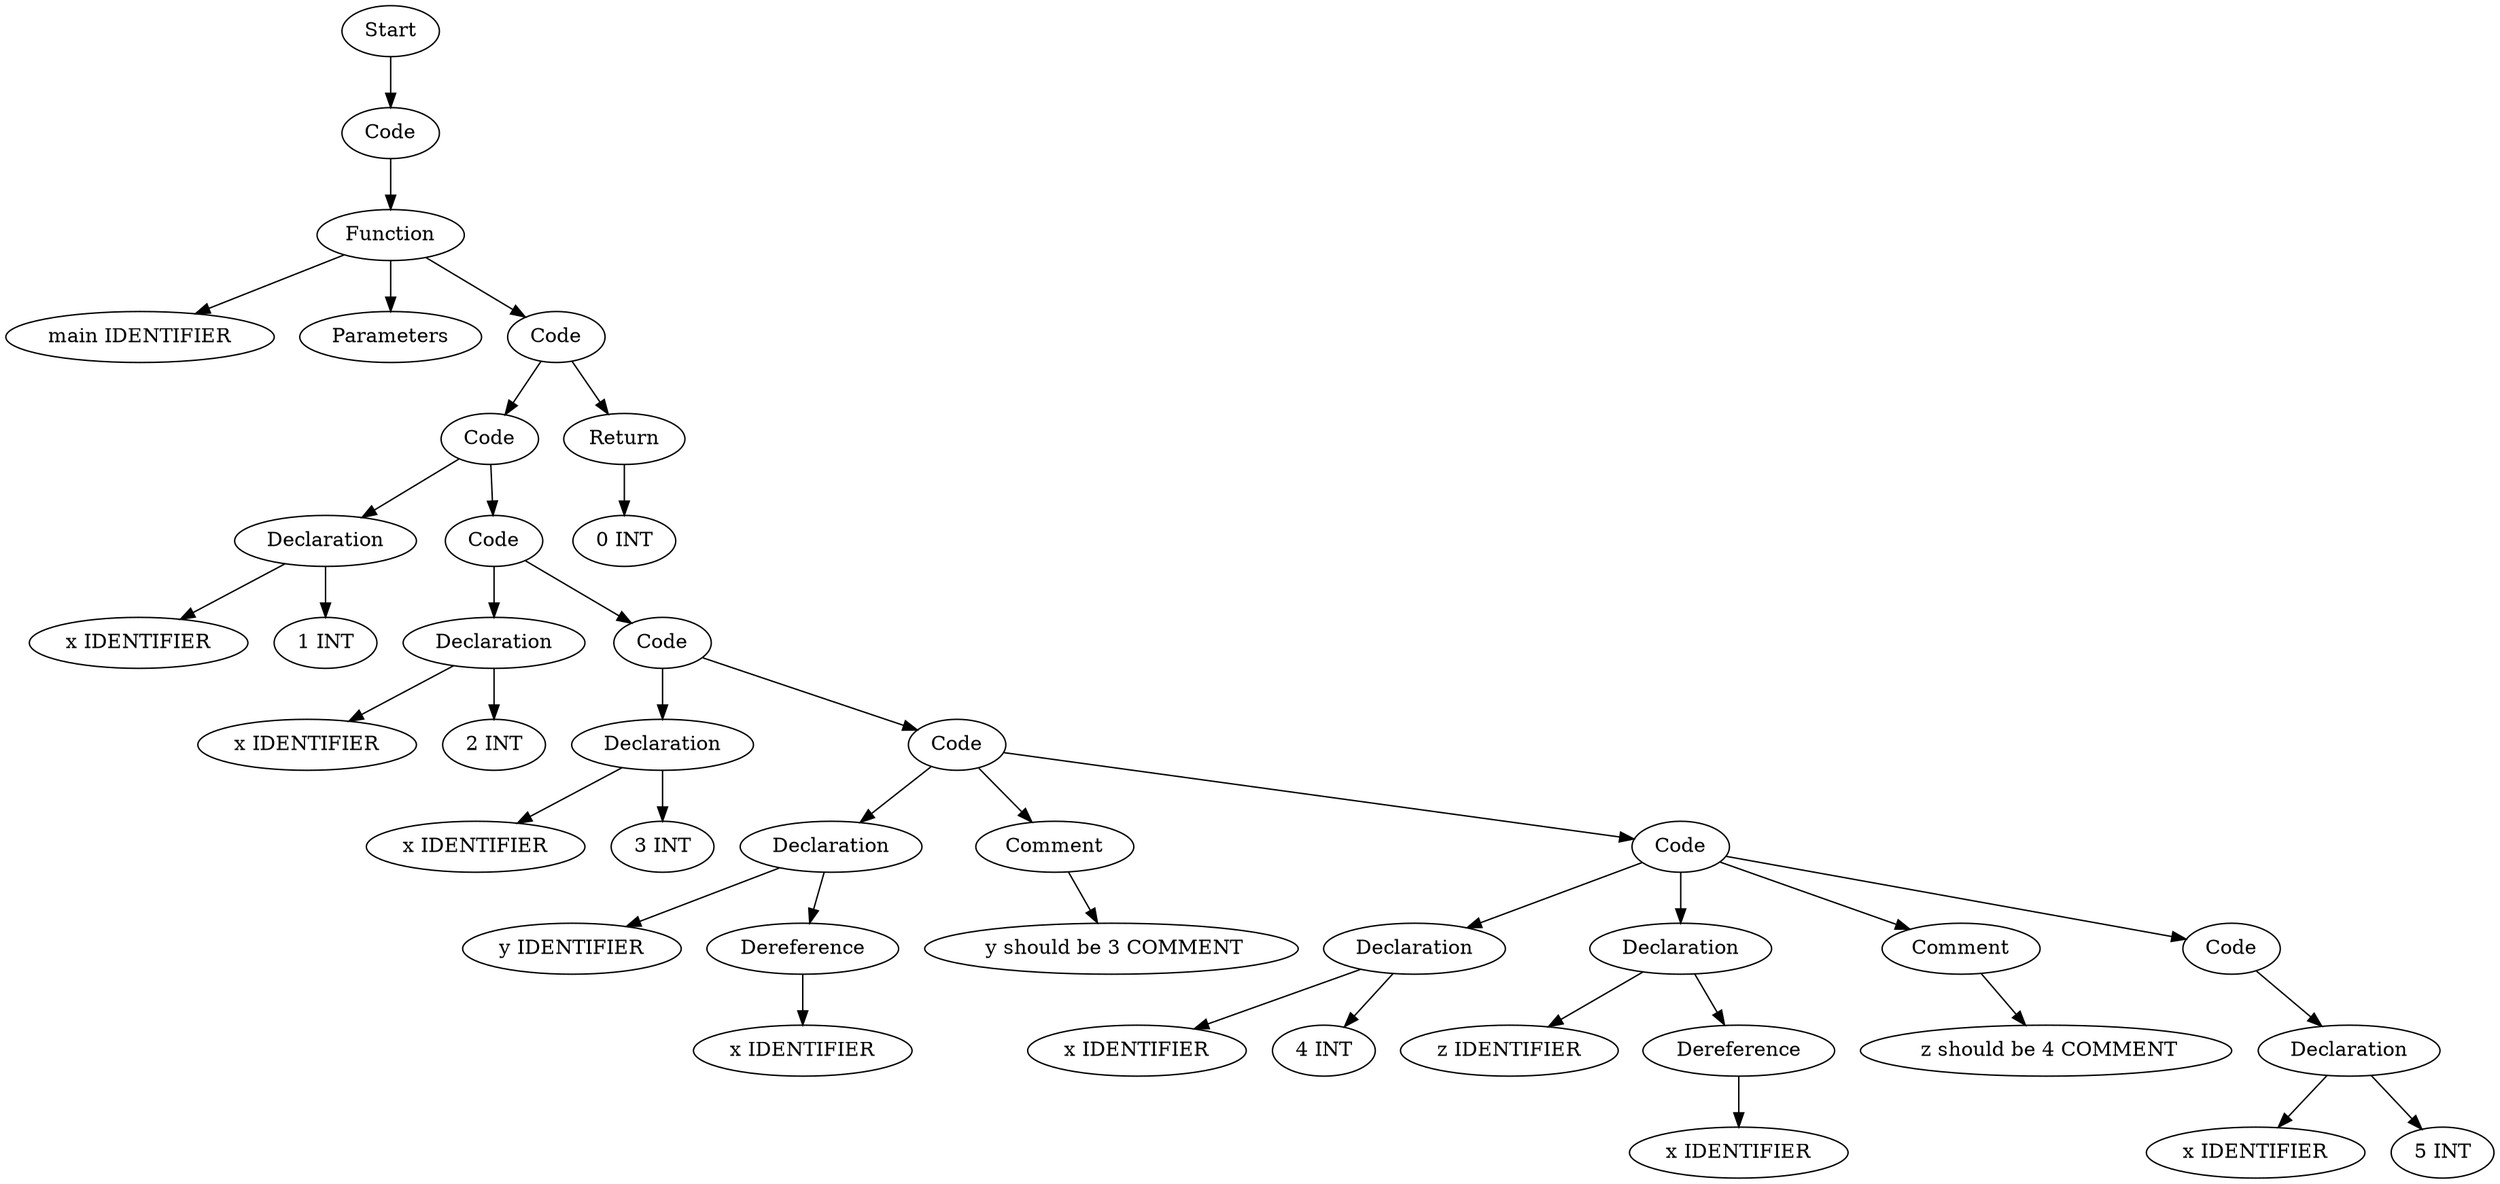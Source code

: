 digraph AST {
  "134232767547968" [label="Start"];
  "134232767547968" -> "134232767548064";
  "134232767548064" [label="Code"];
  "134232767548064" -> "134232767548160";
  "134232767548160" [label="Function"];
  "134232767548160" -> "134232767548256";
  "134232767548160" -> "134232767548304";
  "134232767548160" -> "134232767548352";
  "134232767548256" [label="main IDENTIFIER"];
  "134232767548304" [label="Parameters"];
  "134232767548352" [label="Code"];
  "134232767548352" -> "134232767548448";
  "134232767548352" -> "134232767548496";
  "134232767548448" [label="Code"];
  "134232767548448" -> "134232767548544";
  "134232767548448" -> "134232767548592";
  "134232767548544" [label="Declaration"];
  "134232767548544" -> "134232767548640";
  "134232767548544" -> "134232767548688";
  "134232767548640" [label="x IDENTIFIER"];
  "134232767548688" [label="1 INT"];
  "134232767548592" [label="Code"];
  "134232767548592" -> "134232767548784";
  "134232767548592" -> "134232767548832";
  "134232767548784" [label="Declaration"];
  "134232767548784" -> "134232767548880";
  "134232767548784" -> "134232767548928";
  "134232767548880" [label="x IDENTIFIER"];
  "134232767548928" [label="2 INT"];
  "134232767548832" [label="Code"];
  "134232767548832" -> "134232767549024";
  "134232767548832" -> "134232767549072";
  "134232767549024" [label="Declaration"];
  "134232767549024" -> "134232767549120";
  "134232767549024" -> "134232767549168";
  "134232767549120" [label="x IDENTIFIER"];
  "134232767549168" [label="3 INT"];
  "134232767549072" [label="Code"];
  "134232767549072" -> "134232767549264";
  "134232767549072" -> "134232767549312";
  "134232767549072" -> "134232767549456";
  "134232767549264" [label="Declaration"];
  "134232767549264" -> "134232767549360";
  "134232767549264" -> "134232767549408";
  "134232767549360" [label="y IDENTIFIER"];
  "134232767549408" [label="Dereference"];
  "134232767549408" -> "134232767549504";
  "134232767549504" [label="x IDENTIFIER"];
  "134232767549312" [label="Comment"];
  "134232767549312" -> "134232767549552";
  "134232767549552" [label=" y should be 3 COMMENT"];
  "134232767549456" [label="Code"];
  "134232767549456" -> "134232767549648";
  "134232767549456" -> "134232767549696";
  "134232767549456" -> "134232767549840";
  "134232767549456" -> "134232767549984";
  "134232767549648" [label="Declaration"];
  "134232767549648" -> "134232767549744";
  "134232767549648" -> "134232767549792";
  "134232767549744" [label="x IDENTIFIER"];
  "134232767549792" [label="4 INT"];
  "134232767549696" [label="Declaration"];
  "134232767549696" -> "134232767549888";
  "134232767549696" -> "134232767549936";
  "134232767549888" [label="z IDENTIFIER"];
  "134232767549936" [label="Dereference"];
  "134232767549936" -> "134232767550032";
  "134232767550032" [label="x IDENTIFIER"];
  "134232767549840" [label="Comment"];
  "134232767549840" -> "134232767550080";
  "134232767550080" [label=" z should be 4 COMMENT"];
  "134232767549984" [label="Code"];
  "134232767549984" -> "134232767550176";
  "134232767550176" [label="Declaration"];
  "134232767550176" -> "134232767550272";
  "134232767550176" -> "134232767550320";
  "134232767550272" [label="x IDENTIFIER"];
  "134232767550320" [label="5 INT"];
  "134232767548496" [label="Return"];
  "134232767548496" -> "134232767548976";
  "134232767548976" [label="0 INT"];
}
